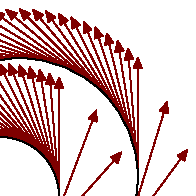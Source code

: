 beginfig(0)

path p, q;

p=halfcircle scaled 1.5cm
		..halfcircle scaled 3cm shifted (.25cm, .25cm)
		..cycle;

for t:=0 step .1 until length p:
	drawarrow (point t of p)--((point t of p)+(unitvector(direction t of p)*1.5cm))
			withcolor .5red withpen tinypen;
endfor

draw p withpen boldpen;

endfig
